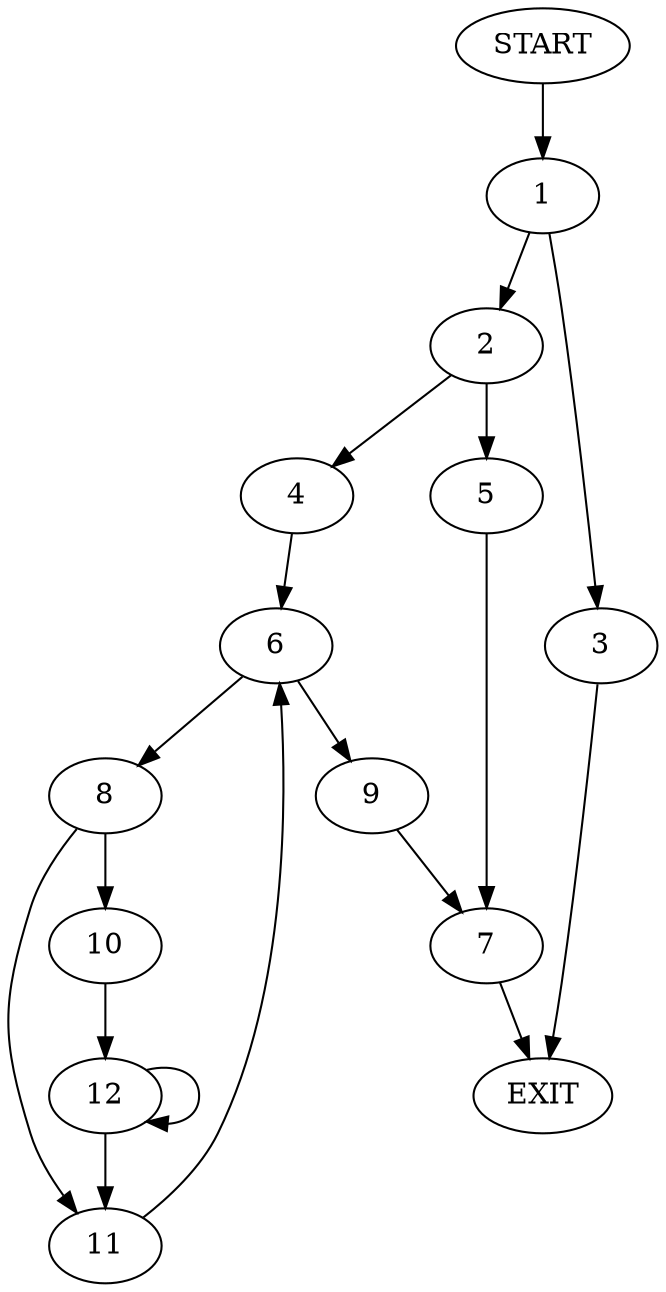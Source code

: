 digraph {
0 [label="START"]
13 [label="EXIT"]
0 -> 1
1 -> 2
1 -> 3
2 -> 4
2 -> 5
3 -> 13
4 -> 6
5 -> 7
7 -> 13
6 -> 8
6 -> 9
9 -> 7
8 -> 10
8 -> 11
11 -> 6
10 -> 12
12 -> 12
12 -> 11
}
